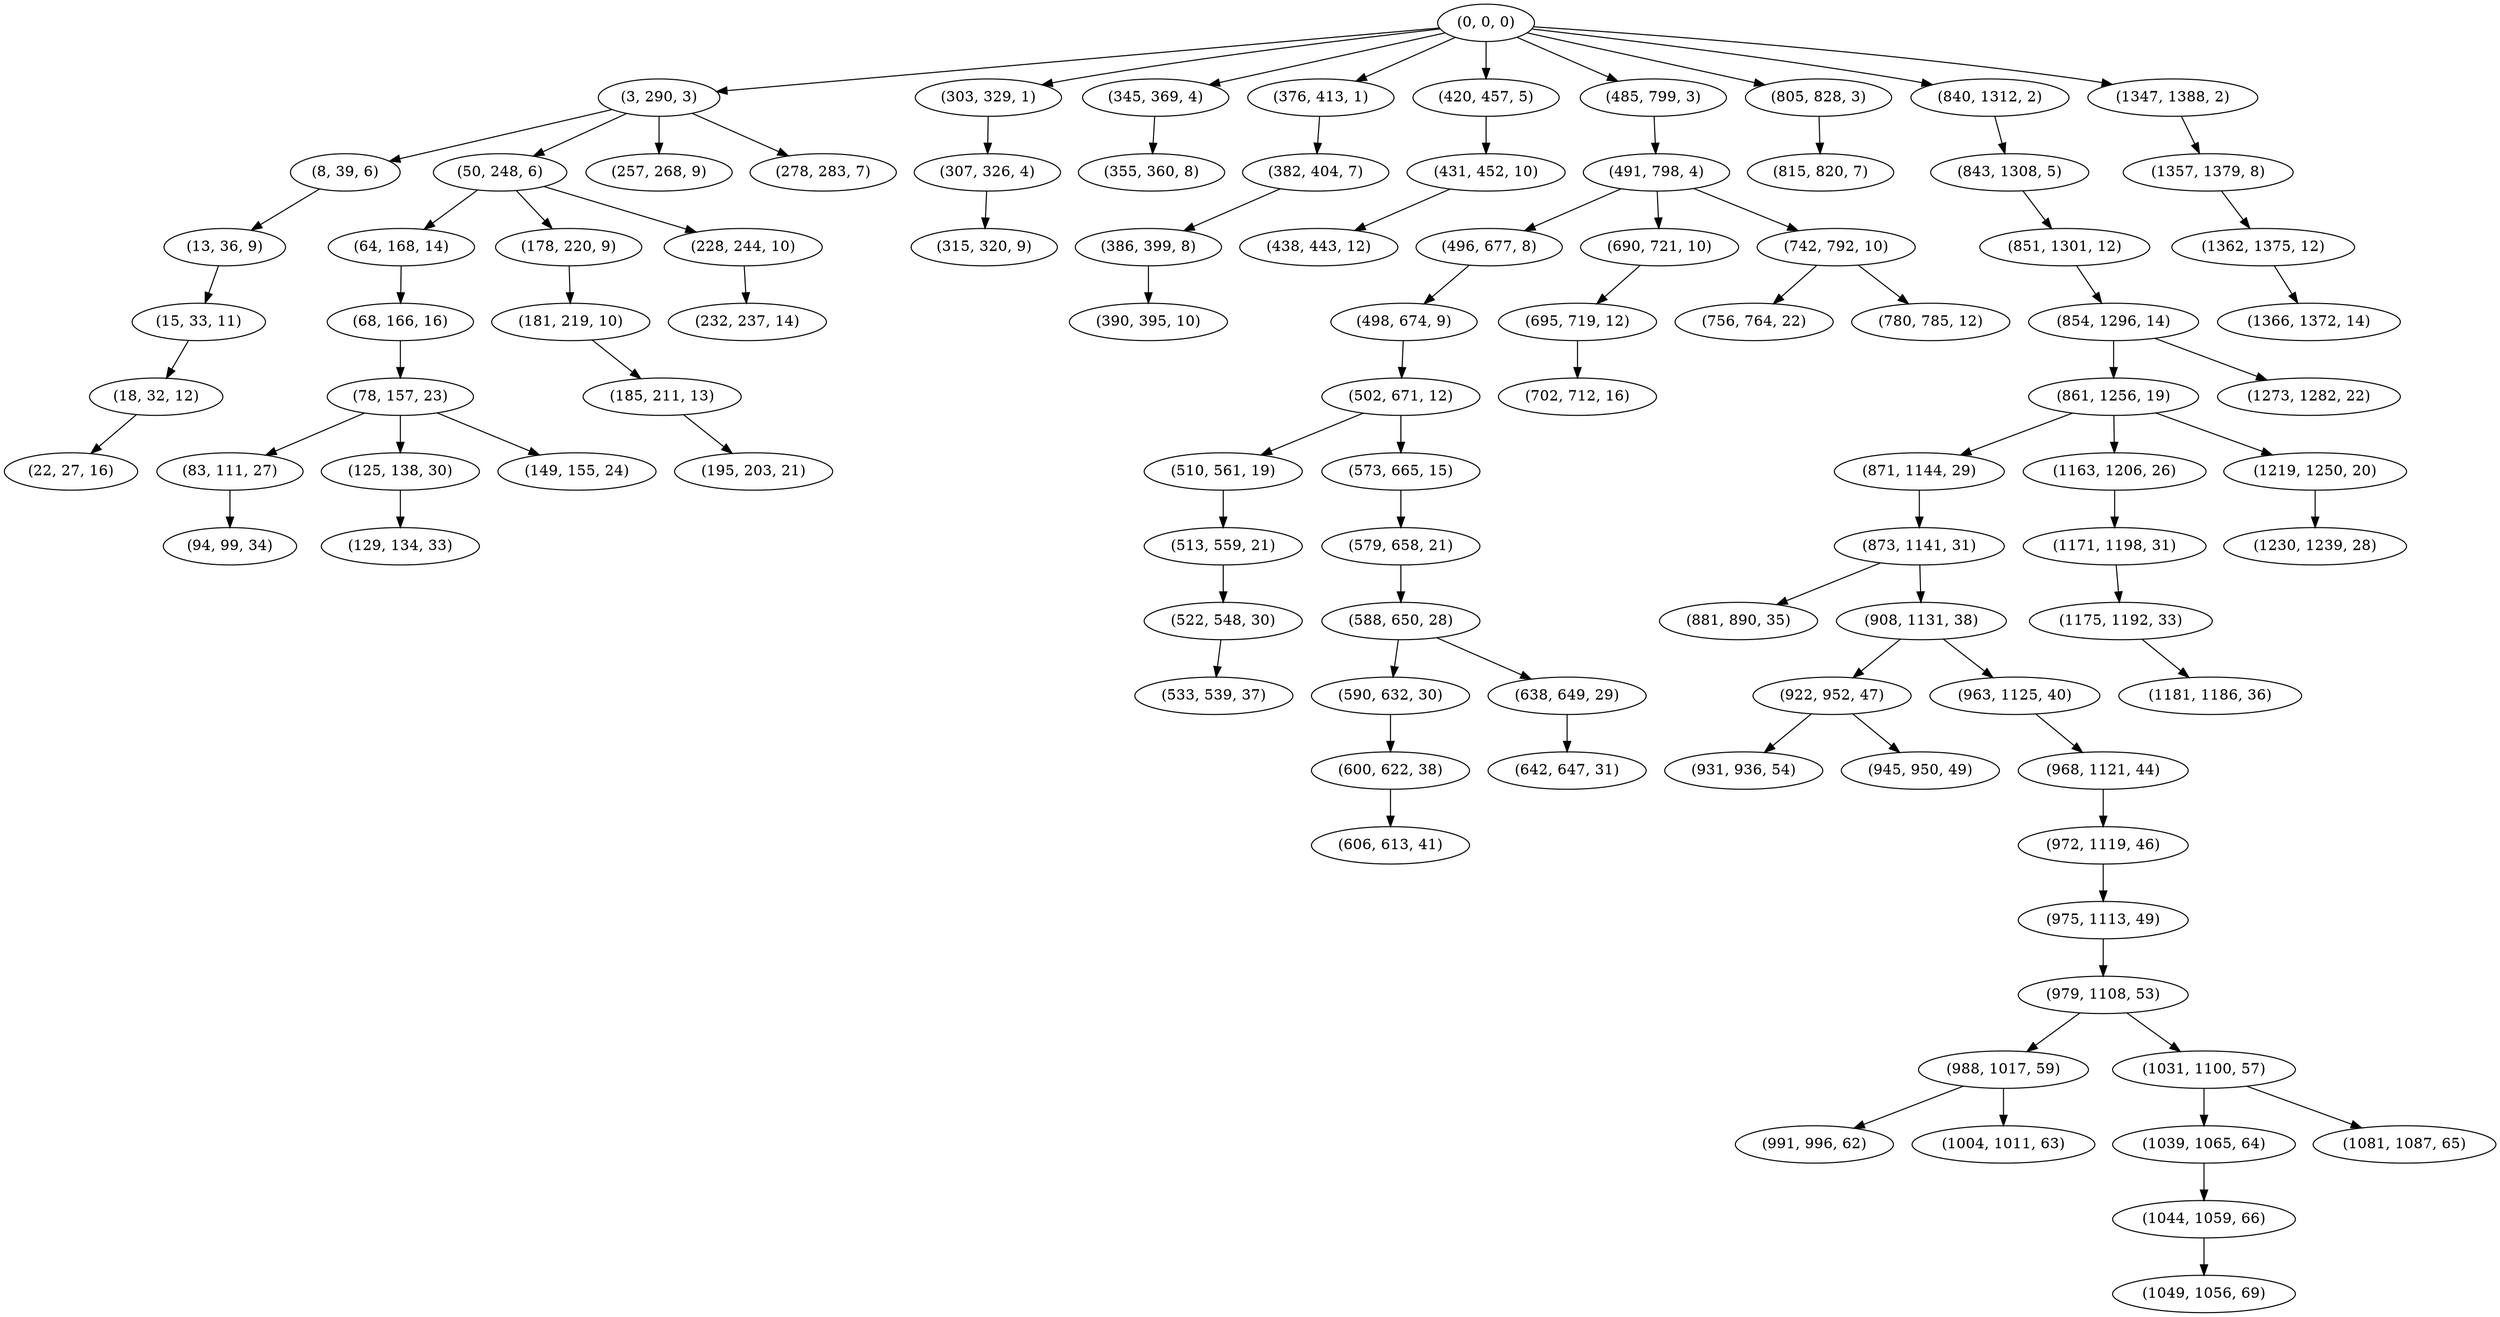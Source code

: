 digraph tree {
    "(0, 0, 0)";
    "(3, 290, 3)";
    "(8, 39, 6)";
    "(13, 36, 9)";
    "(15, 33, 11)";
    "(18, 32, 12)";
    "(22, 27, 16)";
    "(50, 248, 6)";
    "(64, 168, 14)";
    "(68, 166, 16)";
    "(78, 157, 23)";
    "(83, 111, 27)";
    "(94, 99, 34)";
    "(125, 138, 30)";
    "(129, 134, 33)";
    "(149, 155, 24)";
    "(178, 220, 9)";
    "(181, 219, 10)";
    "(185, 211, 13)";
    "(195, 203, 21)";
    "(228, 244, 10)";
    "(232, 237, 14)";
    "(257, 268, 9)";
    "(278, 283, 7)";
    "(303, 329, 1)";
    "(307, 326, 4)";
    "(315, 320, 9)";
    "(345, 369, 4)";
    "(355, 360, 8)";
    "(376, 413, 1)";
    "(382, 404, 7)";
    "(386, 399, 8)";
    "(390, 395, 10)";
    "(420, 457, 5)";
    "(431, 452, 10)";
    "(438, 443, 12)";
    "(485, 799, 3)";
    "(491, 798, 4)";
    "(496, 677, 8)";
    "(498, 674, 9)";
    "(502, 671, 12)";
    "(510, 561, 19)";
    "(513, 559, 21)";
    "(522, 548, 30)";
    "(533, 539, 37)";
    "(573, 665, 15)";
    "(579, 658, 21)";
    "(588, 650, 28)";
    "(590, 632, 30)";
    "(600, 622, 38)";
    "(606, 613, 41)";
    "(638, 649, 29)";
    "(642, 647, 31)";
    "(690, 721, 10)";
    "(695, 719, 12)";
    "(702, 712, 16)";
    "(742, 792, 10)";
    "(756, 764, 22)";
    "(780, 785, 12)";
    "(805, 828, 3)";
    "(815, 820, 7)";
    "(840, 1312, 2)";
    "(843, 1308, 5)";
    "(851, 1301, 12)";
    "(854, 1296, 14)";
    "(861, 1256, 19)";
    "(871, 1144, 29)";
    "(873, 1141, 31)";
    "(881, 890, 35)";
    "(908, 1131, 38)";
    "(922, 952, 47)";
    "(931, 936, 54)";
    "(945, 950, 49)";
    "(963, 1125, 40)";
    "(968, 1121, 44)";
    "(972, 1119, 46)";
    "(975, 1113, 49)";
    "(979, 1108, 53)";
    "(988, 1017, 59)";
    "(991, 996, 62)";
    "(1004, 1011, 63)";
    "(1031, 1100, 57)";
    "(1039, 1065, 64)";
    "(1044, 1059, 66)";
    "(1049, 1056, 69)";
    "(1081, 1087, 65)";
    "(1163, 1206, 26)";
    "(1171, 1198, 31)";
    "(1175, 1192, 33)";
    "(1181, 1186, 36)";
    "(1219, 1250, 20)";
    "(1230, 1239, 28)";
    "(1273, 1282, 22)";
    "(1347, 1388, 2)";
    "(1357, 1379, 8)";
    "(1362, 1375, 12)";
    "(1366, 1372, 14)";
    "(0, 0, 0)" -> "(3, 290, 3)";
    "(0, 0, 0)" -> "(303, 329, 1)";
    "(0, 0, 0)" -> "(345, 369, 4)";
    "(0, 0, 0)" -> "(376, 413, 1)";
    "(0, 0, 0)" -> "(420, 457, 5)";
    "(0, 0, 0)" -> "(485, 799, 3)";
    "(0, 0, 0)" -> "(805, 828, 3)";
    "(0, 0, 0)" -> "(840, 1312, 2)";
    "(0, 0, 0)" -> "(1347, 1388, 2)";
    "(3, 290, 3)" -> "(8, 39, 6)";
    "(3, 290, 3)" -> "(50, 248, 6)";
    "(3, 290, 3)" -> "(257, 268, 9)";
    "(3, 290, 3)" -> "(278, 283, 7)";
    "(8, 39, 6)" -> "(13, 36, 9)";
    "(13, 36, 9)" -> "(15, 33, 11)";
    "(15, 33, 11)" -> "(18, 32, 12)";
    "(18, 32, 12)" -> "(22, 27, 16)";
    "(50, 248, 6)" -> "(64, 168, 14)";
    "(50, 248, 6)" -> "(178, 220, 9)";
    "(50, 248, 6)" -> "(228, 244, 10)";
    "(64, 168, 14)" -> "(68, 166, 16)";
    "(68, 166, 16)" -> "(78, 157, 23)";
    "(78, 157, 23)" -> "(83, 111, 27)";
    "(78, 157, 23)" -> "(125, 138, 30)";
    "(78, 157, 23)" -> "(149, 155, 24)";
    "(83, 111, 27)" -> "(94, 99, 34)";
    "(125, 138, 30)" -> "(129, 134, 33)";
    "(178, 220, 9)" -> "(181, 219, 10)";
    "(181, 219, 10)" -> "(185, 211, 13)";
    "(185, 211, 13)" -> "(195, 203, 21)";
    "(228, 244, 10)" -> "(232, 237, 14)";
    "(303, 329, 1)" -> "(307, 326, 4)";
    "(307, 326, 4)" -> "(315, 320, 9)";
    "(345, 369, 4)" -> "(355, 360, 8)";
    "(376, 413, 1)" -> "(382, 404, 7)";
    "(382, 404, 7)" -> "(386, 399, 8)";
    "(386, 399, 8)" -> "(390, 395, 10)";
    "(420, 457, 5)" -> "(431, 452, 10)";
    "(431, 452, 10)" -> "(438, 443, 12)";
    "(485, 799, 3)" -> "(491, 798, 4)";
    "(491, 798, 4)" -> "(496, 677, 8)";
    "(491, 798, 4)" -> "(690, 721, 10)";
    "(491, 798, 4)" -> "(742, 792, 10)";
    "(496, 677, 8)" -> "(498, 674, 9)";
    "(498, 674, 9)" -> "(502, 671, 12)";
    "(502, 671, 12)" -> "(510, 561, 19)";
    "(502, 671, 12)" -> "(573, 665, 15)";
    "(510, 561, 19)" -> "(513, 559, 21)";
    "(513, 559, 21)" -> "(522, 548, 30)";
    "(522, 548, 30)" -> "(533, 539, 37)";
    "(573, 665, 15)" -> "(579, 658, 21)";
    "(579, 658, 21)" -> "(588, 650, 28)";
    "(588, 650, 28)" -> "(590, 632, 30)";
    "(588, 650, 28)" -> "(638, 649, 29)";
    "(590, 632, 30)" -> "(600, 622, 38)";
    "(600, 622, 38)" -> "(606, 613, 41)";
    "(638, 649, 29)" -> "(642, 647, 31)";
    "(690, 721, 10)" -> "(695, 719, 12)";
    "(695, 719, 12)" -> "(702, 712, 16)";
    "(742, 792, 10)" -> "(756, 764, 22)";
    "(742, 792, 10)" -> "(780, 785, 12)";
    "(805, 828, 3)" -> "(815, 820, 7)";
    "(840, 1312, 2)" -> "(843, 1308, 5)";
    "(843, 1308, 5)" -> "(851, 1301, 12)";
    "(851, 1301, 12)" -> "(854, 1296, 14)";
    "(854, 1296, 14)" -> "(861, 1256, 19)";
    "(854, 1296, 14)" -> "(1273, 1282, 22)";
    "(861, 1256, 19)" -> "(871, 1144, 29)";
    "(861, 1256, 19)" -> "(1163, 1206, 26)";
    "(861, 1256, 19)" -> "(1219, 1250, 20)";
    "(871, 1144, 29)" -> "(873, 1141, 31)";
    "(873, 1141, 31)" -> "(881, 890, 35)";
    "(873, 1141, 31)" -> "(908, 1131, 38)";
    "(908, 1131, 38)" -> "(922, 952, 47)";
    "(908, 1131, 38)" -> "(963, 1125, 40)";
    "(922, 952, 47)" -> "(931, 936, 54)";
    "(922, 952, 47)" -> "(945, 950, 49)";
    "(963, 1125, 40)" -> "(968, 1121, 44)";
    "(968, 1121, 44)" -> "(972, 1119, 46)";
    "(972, 1119, 46)" -> "(975, 1113, 49)";
    "(975, 1113, 49)" -> "(979, 1108, 53)";
    "(979, 1108, 53)" -> "(988, 1017, 59)";
    "(979, 1108, 53)" -> "(1031, 1100, 57)";
    "(988, 1017, 59)" -> "(991, 996, 62)";
    "(988, 1017, 59)" -> "(1004, 1011, 63)";
    "(1031, 1100, 57)" -> "(1039, 1065, 64)";
    "(1031, 1100, 57)" -> "(1081, 1087, 65)";
    "(1039, 1065, 64)" -> "(1044, 1059, 66)";
    "(1044, 1059, 66)" -> "(1049, 1056, 69)";
    "(1163, 1206, 26)" -> "(1171, 1198, 31)";
    "(1171, 1198, 31)" -> "(1175, 1192, 33)";
    "(1175, 1192, 33)" -> "(1181, 1186, 36)";
    "(1219, 1250, 20)" -> "(1230, 1239, 28)";
    "(1347, 1388, 2)" -> "(1357, 1379, 8)";
    "(1357, 1379, 8)" -> "(1362, 1375, 12)";
    "(1362, 1375, 12)" -> "(1366, 1372, 14)";
}
